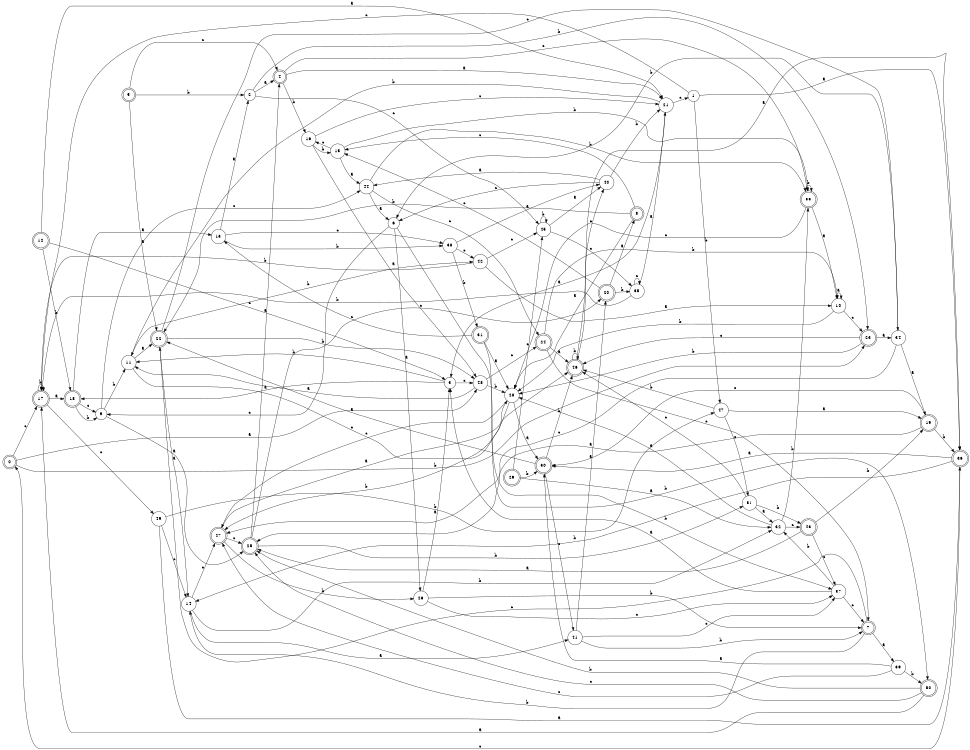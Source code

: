 digraph n42_10 {
__start0 [label="" shape="none"];

rankdir=LR;
size="8,5";

s0 [style="rounded,filled", color="black", fillcolor="white" shape="doublecircle", label="0"];
s1 [style="filled", color="black", fillcolor="white" shape="circle", label="1"];
s2 [style="filled", color="black", fillcolor="white" shape="circle", label="2"];
s3 [style="filled", color="black", fillcolor="white" shape="circle", label="3"];
s4 [style="rounded,filled", color="black", fillcolor="white" shape="doublecircle", label="4"];
s5 [style="rounded,filled", color="black", fillcolor="white" shape="doublecircle", label="5"];
s6 [style="filled", color="black", fillcolor="white" shape="circle", label="6"];
s7 [style="rounded,filled", color="black", fillcolor="white" shape="doublecircle", label="7"];
s8 [style="rounded,filled", color="black", fillcolor="white" shape="doublecircle", label="8"];
s9 [style="filled", color="black", fillcolor="white" shape="circle", label="9"];
s10 [style="filled", color="black", fillcolor="white" shape="circle", label="10"];
s11 [style="filled", color="black", fillcolor="white" shape="circle", label="11"];
s12 [style="rounded,filled", color="black", fillcolor="white" shape="doublecircle", label="12"];
s13 [style="filled", color="black", fillcolor="white" shape="circle", label="13"];
s14 [style="filled", color="black", fillcolor="white" shape="circle", label="14"];
s15 [style="filled", color="black", fillcolor="white" shape="circle", label="15"];
s16 [style="filled", color="black", fillcolor="white" shape="circle", label="16"];
s17 [style="rounded,filled", color="black", fillcolor="white" shape="doublecircle", label="17"];
s18 [style="rounded,filled", color="black", fillcolor="white" shape="doublecircle", label="18"];
s19 [style="rounded,filled", color="black", fillcolor="white" shape="doublecircle", label="19"];
s20 [style="rounded,filled", color="black", fillcolor="white" shape="doublecircle", label="20"];
s21 [style="filled", color="black", fillcolor="white" shape="circle", label="21"];
s22 [style="rounded,filled", color="black", fillcolor="white" shape="doublecircle", label="22"];
s23 [style="rounded,filled", color="black", fillcolor="white" shape="doublecircle", label="23"];
s24 [style="rounded,filled", color="black", fillcolor="white" shape="doublecircle", label="24"];
s25 [style="rounded,filled", color="black", fillcolor="white" shape="doublecircle", label="25"];
s26 [style="filled", color="black", fillcolor="white" shape="circle", label="26"];
s27 [style="rounded,filled", color="black", fillcolor="white" shape="doublecircle", label="27"];
s28 [style="filled", color="black", fillcolor="white" shape="circle", label="28"];
s29 [style="rounded,filled", color="black", fillcolor="white" shape="doublecircle", label="29"];
s30 [style="rounded,filled", color="black", fillcolor="white" shape="doublecircle", label="30"];
s31 [style="rounded,filled", color="black", fillcolor="white" shape="doublecircle", label="31"];
s32 [style="filled", color="black", fillcolor="white" shape="circle", label="32"];
s33 [style="rounded,filled", color="black", fillcolor="white" shape="doublecircle", label="33"];
s34 [style="filled", color="black", fillcolor="white" shape="circle", label="34"];
s35 [style="filled", color="black", fillcolor="white" shape="circle", label="35"];
s36 [style="rounded,filled", color="black", fillcolor="white" shape="doublecircle", label="36"];
s37 [style="filled", color="black", fillcolor="white" shape="circle", label="37"];
s38 [style="filled", color="black", fillcolor="white" shape="circle", label="38"];
s39 [style="filled", color="black", fillcolor="white" shape="circle", label="39"];
s40 [style="filled", color="black", fillcolor="white" shape="circle", label="40"];
s41 [style="filled", color="black", fillcolor="white" shape="circle", label="41"];
s42 [style="filled", color="black", fillcolor="white" shape="circle", label="42"];
s43 [style="rounded,filled", color="black", fillcolor="white" shape="doublecircle", label="43"];
s44 [style="filled", color="black", fillcolor="white" shape="circle", label="44"];
s45 [style="filled", color="black", fillcolor="white" shape="circle", label="45"];
s46 [style="rounded,filled", color="black", fillcolor="white" shape="doublecircle", label="46"];
s47 [style="filled", color="black", fillcolor="white" shape="circle", label="47"];
s48 [style="filled", color="black", fillcolor="white" shape="circle", label="48"];
s49 [style="filled", color="black", fillcolor="white" shape="circle", label="49"];
s50 [style="rounded,filled", color="black", fillcolor="white" shape="doublecircle", label="50"];
s51 [style="filled", color="black", fillcolor="white" shape="circle", label="51"];
s0 -> s48 [label="a"];
s0 -> s23 [label="b"];
s0 -> s17 [label="c"];
s1 -> s36 [label="a"];
s1 -> s47 [label="b"];
s1 -> s17 [label="c"];
s2 -> s4 [label="a"];
s2 -> s23 [label="b"];
s2 -> s45 [label="c"];
s3 -> s18 [label="a"];
s3 -> s11 [label="b"];
s3 -> s48 [label="c"];
s4 -> s21 [label="a"];
s4 -> s16 [label="b"];
s4 -> s33 [label="c"];
s5 -> s22 [label="a"];
s5 -> s2 [label="b"];
s5 -> s4 [label="c"];
s6 -> s26 [label="a"];
s6 -> s50 [label="b"];
s6 -> s9 [label="c"];
s7 -> s39 [label="a"];
s7 -> s14 [label="b"];
s7 -> s22 [label="c"];
s8 -> s28 [label="a"];
s8 -> s22 [label="b"];
s8 -> s15 [label="c"];
s9 -> s25 [label="a"];
s9 -> s11 [label="b"];
s9 -> s44 [label="c"];
s10 -> s10 [label="a"];
s10 -> s28 [label="b"];
s10 -> s23 [label="c"];
s11 -> s22 [label="a"];
s11 -> s42 [label="b"];
s11 -> s46 [label="c"];
s12 -> s21 [label="a"];
s12 -> s18 [label="b"];
s12 -> s3 [label="c"];
s13 -> s2 [label="a"];
s13 -> s38 [label="b"];
s13 -> s38 [label="c"];
s14 -> s41 [label="a"];
s14 -> s32 [label="b"];
s14 -> s27 [label="c"];
s15 -> s44 [label="a"];
s15 -> s33 [label="b"];
s15 -> s16 [label="c"];
s16 -> s48 [label="a"];
s16 -> s15 [label="b"];
s16 -> s21 [label="c"];
s17 -> s18 [label="a"];
s17 -> s17 [label="b"];
s17 -> s49 [label="c"];
s18 -> s13 [label="a"];
s18 -> s9 [label="b"];
s18 -> s9 [label="c"];
s19 -> s25 [label="a"];
s19 -> s36 [label="b"];
s19 -> s30 [label="c"];
s20 -> s8 [label="a"];
s20 -> s35 [label="b"];
s20 -> s15 [label="c"];
s21 -> s3 [label="a"];
s21 -> s11 [label="b"];
s21 -> s1 [label="c"];
s22 -> s14 [label="a"];
s22 -> s48 [label="b"];
s22 -> s34 [label="c"];
s23 -> s34 [label="a"];
s23 -> s28 [label="b"];
s23 -> s46 [label="c"];
s24 -> s46 [label="a"];
s24 -> s10 [label="b"];
s24 -> s7 [label="c"];
s25 -> s4 [label="a"];
s25 -> s51 [label="b"];
s25 -> s20 [label="c"];
s26 -> s3 [label="a"];
s26 -> s7 [label="b"];
s26 -> s37 [label="c"];
s27 -> s28 [label="a"];
s27 -> s26 [label="b"];
s27 -> s25 [label="c"];
s28 -> s30 [label="a"];
s28 -> s27 [label="b"];
s28 -> s27 [label="c"];
s29 -> s32 [label="a"];
s29 -> s30 [label="b"];
s29 -> s45 [label="c"];
s30 -> s22 [label="a"];
s30 -> s46 [label="b"];
s30 -> s41 [label="c"];
s31 -> s28 [label="a"];
s31 -> s37 [label="b"];
s31 -> s13 [label="c"];
s32 -> s28 [label="a"];
s32 -> s33 [label="b"];
s32 -> s43 [label="c"];
s33 -> s10 [label="a"];
s33 -> s33 [label="b"];
s33 -> s28 [label="c"];
s34 -> s19 [label="a"];
s34 -> s6 [label="b"];
s34 -> s27 [label="c"];
s35 -> s21 [label="a"];
s35 -> s17 [label="b"];
s35 -> s35 [label="c"];
s36 -> s30 [label="a"];
s36 -> s14 [label="b"];
s36 -> s0 [label="c"];
s37 -> s3 [label="a"];
s37 -> s32 [label="b"];
s37 -> s7 [label="c"];
s38 -> s40 [label="a"];
s38 -> s31 [label="b"];
s38 -> s42 [label="c"];
s39 -> s30 [label="a"];
s39 -> s50 [label="b"];
s39 -> s27 [label="c"];
s40 -> s44 [label="a"];
s40 -> s21 [label="b"];
s40 -> s6 [label="c"];
s41 -> s20 [label="a"];
s41 -> s7 [label="b"];
s41 -> s37 [label="c"];
s42 -> s10 [label="a"];
s42 -> s17 [label="b"];
s42 -> s45 [label="c"];
s43 -> s25 [label="a"];
s43 -> s19 [label="b"];
s43 -> s37 [label="c"];
s44 -> s6 [label="a"];
s44 -> s33 [label="b"];
s44 -> s24 [label="c"];
s45 -> s40 [label="a"];
s45 -> s45 [label="b"];
s45 -> s35 [label="c"];
s46 -> s36 [label="a"];
s46 -> s46 [label="b"];
s46 -> s40 [label="c"];
s47 -> s19 [label="a"];
s47 -> s46 [label="b"];
s47 -> s51 [label="c"];
s48 -> s11 [label="a"];
s48 -> s28 [label="b"];
s48 -> s24 [label="c"];
s49 -> s36 [label="a"];
s49 -> s47 [label="b"];
s49 -> s14 [label="c"];
s50 -> s17 [label="a"];
s50 -> s25 [label="b"];
s50 -> s25 [label="c"];
s51 -> s32 [label="a"];
s51 -> s43 [label="b"];
s51 -> s46 [label="c"];

}
